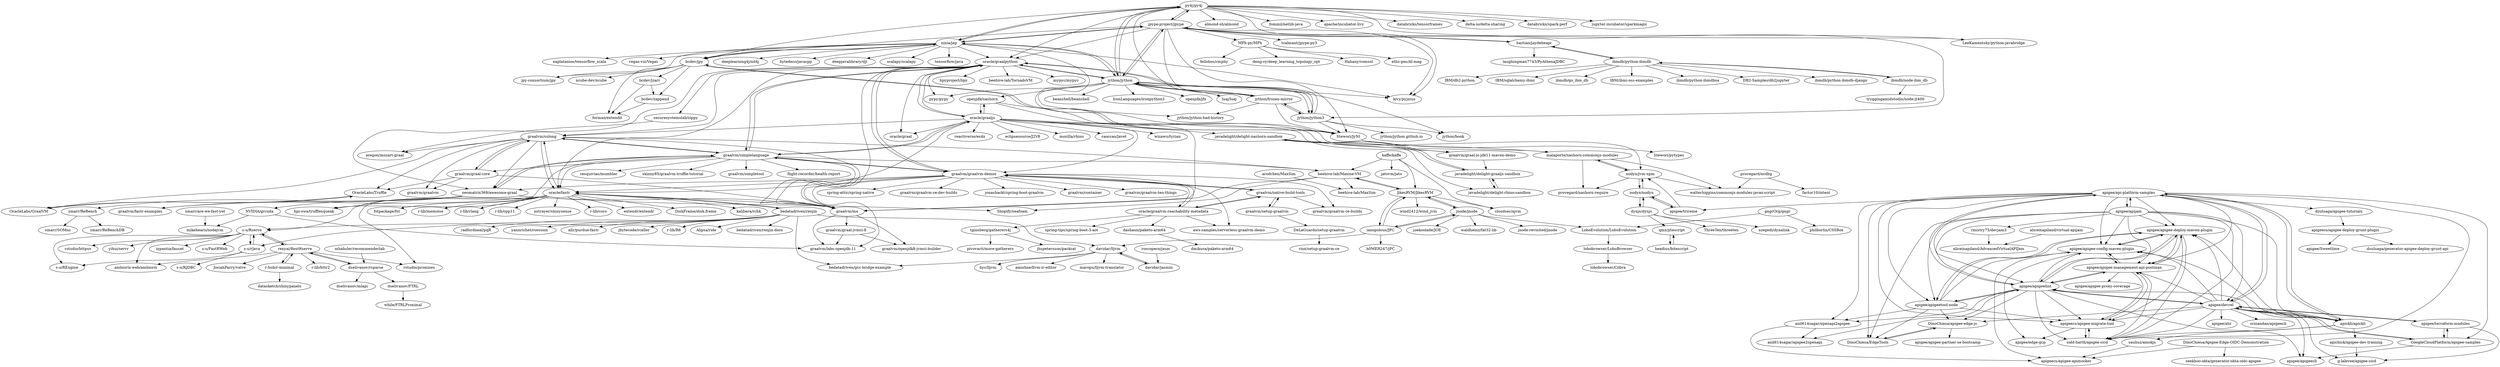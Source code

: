 digraph G {
"py4j/py4j" -> "jpype-project/jpype"
"py4j/py4j" -> "ninia/jep"
"py4j/py4j" -> "kivy/pyjnius" ["e"=1]
"py4j/py4j" -> "bcdev/jpy"
"py4j/py4j" -> "jython/frozen-mirror"
"py4j/py4j" -> "oracle/graalpython"
"py4j/py4j" -> "almond-sh/almond" ["e"=1]
"py4j/py4j" -> "jython/jython"
"py4j/py4j" -> "fommil/netlib-java" ["e"=1]
"py4j/py4j" -> "apache/incubator-livy" ["e"=1]
"py4j/py4j" -> "LeeKamentsky/python-javabridge"
"py4j/py4j" -> "databricks/tensorframes" ["e"=1]
"py4j/py4j" -> "delta-io/delta-sharing" ["e"=1]
"py4j/py4j" -> "databricks/spark-perf" ["e"=1]
"py4j/py4j" -> "jupyter-incubator/sparkmagic" ["e"=1]
"baztian/jaydebeapi" -> "jpype-project/jpype"
"baztian/jaydebeapi" -> "laughingman7743/PyAthenaJDBC" ["e"=1]
"baztian/jaydebeapi" -> "ibmdb/python-ibmdb"
"oracle/graaljs" -> "oracle/graalpython"
"oracle/graaljs" -> "openjdk/nashorn"
"oracle/graaljs" -> "reactiverse/es4x" ["e"=1]
"oracle/graaljs" -> "graalvm/simplelanguage"
"oracle/graaljs" -> "eclipsesource/J2V8" ["e"=1]
"oracle/graaljs" -> "mozilla/rhino" ["e"=1]
"oracle/graaljs" -> "oracle/graal" ["e"=1]
"oracle/graaljs" -> "caoccao/Javet" ["e"=1]
"oracle/graaljs" -> "oracle/fastr"
"oracle/graaljs" -> "graalvm/graal-js-jdk11-maven-demo"
"oracle/graaljs" -> "graalvm/mx"
"oracle/graaljs" -> "graalvm/graalvm-demos"
"oracle/graaljs" -> "wizawu/tyrian"
"oracle/graaljs" -> "javadelight/delight-nashorn-sandbox"
"oracle/graaljs" -> "graalvm/sulong"
"ninia/jep" -> "bcdev/jpy"
"ninia/jep" -> "py4j/py4j"
"ninia/jep" -> "scalapy/scalapy" ["e"=1]
"ninia/jep" -> "jpype-project/jpype"
"ninia/jep" -> "kivy/pyjnius" ["e"=1]
"ninia/jep" -> "jython/jython"
"ninia/jep" -> "Stewori/JyNI"
"ninia/jep" -> "oracle/graalpython"
"ninia/jep" -> "jpy-consortium/jpy"
"ninia/jep" -> "tensorflow/java" ["e"=1]
"ninia/jep" -> "eaplatanios/tensorflow_scala" ["e"=1]
"ninia/jep" -> "vegas-viz/Vegas" ["e"=1]
"ninia/jep" -> "deeplearning4j/nd4j" ["e"=1]
"ninia/jep" -> "bytedeco/javacpp" ["e"=1]
"ninia/jep" -> "deepjavalibrary/djl" ["e"=1]
"Stewori/JyNI" -> "bcdev/jpy"
"Stewori/JyNI" -> "Stewori/pytypes" ["e"=1]
"bcdev/jpy" -> "bcdev/jzarr"
"bcdev/jpy" -> "forman/extendit"
"bcdev/jpy" -> "Stewori/JyNI"
"bcdev/jpy" -> "bcdev/zappend"
"bcdev/jpy" -> "jpy-consortium/jpy"
"bcdev/jpy" -> "xcube-dev/xcube" ["e"=1]
"bcdev/jpy" -> "ninia/jep"
"rexyai/RestRserve" -> "s-u/Rserve"
"rexyai/RestRserve" -> "dselivanov/rsparse"
"rexyai/RestRserve" -> "ambiorix-web/ambiorix" ["e"=1]
"rexyai/RestRserve" -> "r-hub/r-minimal"
"rexyai/RestRserve" -> "r-lib/httr2" ["e"=1]
"rexyai/RestRserve" -> "rstudio/promises" ["e"=1]
"rexyai/RestRserve" -> "JosiahParry/valve" ["e"=1]
"oracle/graalpython" -> "oracle/graaljs"
"oracle/graalpython" -> "jython/jython3"
"oracle/graalpython" -> "oracle/fastr"
"oracle/graalpython" -> "graalvm/sulong"
"oracle/graalpython" -> "graalvm/simplelanguage"
"oracle/graalpython" -> "jython/jython"
"oracle/graalpython" -> "hpyproject/hpy" ["e"=1]
"oracle/graalpython" -> "securesystemslab/zippy"
"oracle/graalpython" -> "neomatrix369/awesome-graal"
"oracle/graalpython" -> "graalvm/mx"
"oracle/graalpython" -> "beehive-lab/TornadoVM" ["e"=1]
"oracle/graalpython" -> "graalvm/graalvm-demos"
"oracle/graalpython" -> "oracle/graal" ["e"=1]
"oracle/graalpython" -> "mypyc/mypyc" ["e"=1]
"oracle/graalpython" -> "pypy/pypy" ["e"=1]
"kaffe/kaffe" -> "jatovm/jato"
"kaffe/kaffe" -> "JikesRVM/JikesRVM"
"kaffe/kaffe" -> "beehive-lab/Maxine-VM"
"kaffe/kaffe" -> "cloudsec/ajvm"
"jnode/jnode" -> "ianopolous/JPC"
"jnode/jnode" -> "jnode-revisited/jnode"
"jnode/jnode" -> "JikesRVM/JikesRVM"
"jnode/jnode" -> "joekoolade/JOE"
"jnode/jnode" -> "LoboEvolution/LoboEvolution"
"jnode/jnode" -> "waldheinz/fat32-lib"
"qmx/jitescript" -> "headius/bitescript"
"s-u/Rserve" -> "rexyai/RestRserve"
"s-u/Rserve" -> "s-u/REngine"
"s-u/Rserve" -> "s-u/rJava"
"s-u/Rserve" -> "rstudio/httpuv" ["e"=1]
"s-u/Rserve" -> "yihui/servr" ["e"=1]
"s-u/Rserve" -> "ixpantia/faucet" ["e"=1]
"s-u/Rserve" -> "ambiorix-web/ambiorix" ["e"=1]
"s-u/Rserve" -> "s-u/FastRWeb"
"graalvm/graalvm-demos" -> "graalvm/native-build-tools"
"graalvm/graalvm-demos" -> "neomatrix369/awesome-graal"
"graalvm/graalvm-demos" -> "graalvm/mx"
"graalvm/graalvm-demos" -> "graalvm/simplelanguage"
"graalvm/graalvm-demos" -> "oracle/graalvm-reachability-metadata"
"graalvm/graalvm-demos" -> "graalvm/graalvm-ce-dev-builds"
"graalvm/graalvm-demos" -> "graalvm/graalvm-ce-builds" ["e"=1]
"graalvm/graalvm-demos" -> "jonashackt/spring-boot-graalvm"
"graalvm/graalvm-demos" -> "oracle/fastr"
"graalvm/graalvm-demos" -> "graalvm/labs-openjdk-11"
"graalvm/graalvm-demos" -> "graalvm/container"
"graalvm/graalvm-demos" -> "oracle/graalpython"
"graalvm/graalvm-demos" -> "graalvm/graalvm-ten-things"
"graalvm/graalvm-demos" -> "spring-attic/spring-native" ["e"=1]
"graalvm/graalvm-demos" -> "aws-samples/serverless-graalvm-demo" ["e"=1]
"s-u/rJava" -> "s-u/Rserve"
"s-u/rJava" -> "s-u/RJDBC"
"s-u/rJava" -> "s-u/REngine"
"ibmdb/node-ibm_db" -> "tryggingamidstodin/node-jt400"
"ibmdb/node-ibm_db" -> "ibmdb/python-ibmdb"
"apigee/apigee-deploy-maven-plugin" -> "apigee/apigee-config-maven-plugin"
"apigee/apigee-deploy-maven-plugin" -> "apigee/apigeelint"
"apigee/apigee-deploy-maven-plugin" -> "apigee/apigeetool-node"
"apigee/apigee-deploy-maven-plugin" -> "apigee/apigee-management-api-postman"
"apigee/apigee-deploy-maven-plugin" -> "sidd-harth/apigee-cicd"
"apigee/apigee-deploy-maven-plugin" -> "apigeecs/apigee-migrate-tool"
"smarr/ReBench" -> "smarr/SOMns"
"smarr/ReBench" -> "smarr/ReBenchDB"
"nodyn/jvm-npm" -> "malaporte/nashorn-commonjs-modules"
"nodyn/jvm-npm" -> "walterhiggins/commonjs-modules-javax-script"
"nodyn/jvm-npm" -> "nodyn/nodyn"
"nodyn/jvm-npm" -> "provegard/nashorn-require"
"sidd-harth/apigee-cicd" -> "apigeecs/apigee-migrate-tool"
"graalvm/graal-js-jdk11-maven-demo" -> "javadelight/delight-graaljs-sandbox"
"aliceinapiland/virtual-apijam" -> "aliceinapiland/AdvancedVirtualAPIJam"
"bcdev/jzarr" -> "forman/extendit"
"bcdev/jzarr" -> "bcdev/zappend"
"javadelight/delight-graaljs-sandbox" -> "javadelight/delight-rhino-sandbox"
"javadelight/delight-graaljs-sandbox" -> "javadelight/delight-nashorn-sandbox"
"graalvm/graal-jvmci-8" -> "graalvm/openjdk8-jvmci-builder"
"graalvm/graal-jvmci-8" -> "graalvm/labs-openjdk-11"
"apichick/apigee-dev-training" -> "g-lalevee/apigee-cicd"
"LoboEvolution/LoboEvolution" -> "lobobrowser/LoboBrowser"
"jython/jython" -> "jython/jython3"
"jython/jython" -> "jython/frozen-mirror"
"jython/jython" -> "oracle/graalpython"
"jython/jython" -> "ninia/jep"
"jython/jython" -> "jython/jython-bad-history"
"jython/jython" -> "IronLanguages/ironpython3" ["e"=1]
"jython/jython" -> "openjdk/jfx" ["e"=1]
"jython/jython" -> "jython/book"
"jython/jython" -> "luaj/luaj" ["e"=1]
"jython/jython" -> "kivy/pyjnius" ["e"=1]
"jython/jython" -> "jpype-project/jpype"
"jython/jython" -> "py4j/py4j"
"jython/jython" -> "openjdk/nashorn"
"jython/jython" -> "beanshell/beanshell" ["e"=1]
"jython/jython" -> "pypy/pypy" ["e"=1]
"r-hub/r-minimal" -> "rexyai/RestRserve"
"r-hub/r-minimal" -> "datasketch/shinypanels"
"MPh-py/MPh" -> "fellobos/cmphy"
"MPh-py/MPh" -> "deng-cy/deep_learning_topology_opt" ["e"=1]
"MPh-py/MPh" -> "Hahany/comsol"
"MPh-py/MPh" -> "ethz-pes/AI-mag" ["e"=1]
"apigee/apigeetool-node" -> "DinoChiesa/EdgeTools"
"apigee/apigeetool-node" -> "DinoChiesa/apigee-edge-js"
"apigee/apigeetool-node" -> "apigee/apigee-deploy-maven-plugin"
"apigee/apigeetool-node" -> "apigee/apigeelint"
"apigee/apigeetool-node" -> "anil614sagar/openapi2apigee"
"apigee/apigeetool-node" -> "apigeecs/apigee-migrate-tool"
"apigee/apigeetool-node" -> "apigee/apigee-config-maven-plugin"
"jython/frozen-mirror" -> "jython/jython3"
"jython/frozen-mirror" -> "Stewori/JyNI"
"jython/frozen-mirror" -> "jython/jython"
"jython/frozen-mirror" -> "jython/jython-bad-history"
"NVIDIA/grcuda" -> "graalvm/labs-openjdk-11"
"NVIDIA/grcuda" -> "mikehearn/nodejvm"
"dynjs/dynjs" -> "nodyn/nodyn"
"dynjs/dynjs" -> "qmx/jitescript"
"dynjs/dynjs" -> "szegedi/dynalink"
"dynjs/dynjs" -> "ThreeTen/threeten"
"apickli/apickli" -> "apigee/apigee-deploy-maven-plugin"
"apickli/apickli" -> "apigee/api-platform-samples"
"apickli/apickli" -> "apigee/devrel"
"apickli/apickli" -> "apigee/apigeelint"
"apickli/apickli" -> "apigee/apigee-config-maven-plugin"
"apickli/apickli" -> "sauliuz/amokjs"
"apickli/apickli" -> "apichick/apigee-dev-training"
"apickli/apickli" -> "sidd-harth/apigee-cicd"
"apigee/devrel" -> "GoogleCloudPlatform/apigee-samples"
"apigee/devrel" -> "apigee/apigeelint"
"apigee/devrel" -> "apigee/apigeecli"
"apigee/devrel" -> "apigee/terraform-modules"
"apigee/devrel" -> "sidd-harth/apigee-cicd"
"apigee/devrel" -> "apigee/ahr"
"apigee/devrel" -> "DinoChiesa/apigee-edge-js"
"apigee/devrel" -> "apigee/apigee-management-api-postman"
"apigee/devrel" -> "apigeecs/apigee-migrate-tool"
"apigee/devrel" -> "apigee/api-platform-samples"
"apigee/devrel" -> "apigee/apigee-deploy-maven-plugin"
"apigee/devrel" -> "apigee/apigee-config-maven-plugin"
"apigee/devrel" -> "g-lalevee/apigee-cicd"
"apigee/devrel" -> "apickli/apickli"
"apigee/devrel" -> "srinandan/apigeecli"
"gngrOrg/gngr" -> "philborlin/CSSBox"
"gngrOrg/gngr" -> "LoboEvolution/LoboEvolution"
"dzuluaga/apigee-tutorials" -> "apigeecs/apigee-deploy-grunt-plugin"
"lobobrowser/LoboBrowser" -> "lobobrowser/Cobra"
"apigeecs/apigee-deploy-grunt-plugin" -> "apigee/Sweetlime"
"apigeecs/apigee-deploy-grunt-plugin" -> "dzuluaga/generator-apigee-deploy-grunt-api"
"OracleLabs/GraalVM" -> "OracleLabs/Truffle"
"DeLaGuardo/setup-graalvm" -> "rinx/setup-graalvm-ce"
"openjdk/nashorn" -> "oracle/graaljs"
"openjdk/nashorn" -> "nodyn/jvm-npm"
"openjdk/nashorn" -> "malaporte/nashorn-commonjs-modules"
"ibmdb/python-ibmdb" -> "ibmdb/python-ibmdbsa"
"ibmdb/python-ibmdb" -> "DB2-Samples/db2jupyter"
"ibmdb/python-ibmdb" -> "ibmdb/python-ibmdb-django"
"ibmdb/python-ibmdb" -> "ibmdb/node-ibm_db"
"ibmdb/python-ibmdb" -> "IBM/db2-python"
"ibmdb/python-ibmdb" -> "IBM/sqlalchemy-ibmi"
"ibmdb/python-ibmdb" -> "ibmdb/go_ibm_db" ["e"=1]
"ibmdb/python-ibmdb" -> "IBM/ibmi-oss-examples" ["e"=1]
"ibmdb/python-ibmdb" -> "baztian/jaydebeapi"
"jython/jython3" -> "jython/frozen-mirror"
"jython/jython3" -> "jython/jython"
"jython/jython3" -> "jython/book"
"jython/jython3" -> "Stewori/JyNI"
"jython/jython3" -> "oracle/graalpython"
"jython/jython3" -> "jython/jython.github.io" ["e"=1]
"davidar/jasmin" -> "davidar/lljvm"
"davidar/lljvm" -> "davidar/jasmin"
"davidar/lljvm" -> "maropu/lljvm-translator"
"davidar/lljvm" -> "hyc/lljvm"
"davidar/lljvm" -> "bedatadriven/gcc-bridge-example"
"davidar/lljvm" -> "amishne/llvm-ir-editor"
"graalvm/native-build-tools" -> "oracle/graalvm-reachability-metadata"
"graalvm/native-build-tools" -> "graalvm/setup-graalvm"
"graalvm/native-build-tools" -> "graalvm/graalvm-demos"
"graalvm/native-build-tools" -> "graalvm/graalvm-ce-builds" ["e"=1]
"graalvm/simplelanguage" -> "graalvm/sulong"
"graalvm/simplelanguage" -> "graalvm/mx"
"graalvm/simplelanguage" -> "cesquivias/mumbler"
"graalvm/simplelanguage" -> "neomatrix369/awesome-graal"
"graalvm/simplelanguage" -> "skinny85/graalvm-truffle-tutorial"
"graalvm/simplelanguage" -> "graalvm/graal-core"
"graalvm/simplelanguage" -> "oracle/graaljs"
"graalvm/simplelanguage" -> "graalvm/graalvm-demos"
"graalvm/simplelanguage" -> "graalvm/simpletool"
"graalvm/simplelanguage" -> "oracle/graalpython"
"graalvm/simplelanguage" -> "oracle/fastr"
"graalvm/simplelanguage" -> "flight-recorder/health-report" ["e"=1]
"graalvm/simplelanguage" -> "beehive-lab/Maxine-VM"
"graalvm/simplelanguage" -> "hpi-swa/trufflesqueak" ["e"=1]
"headius/bitescript" -> "qmx/jitescript"
"apigeecs/apigee-migrate-tool" -> "sidd-harth/apigee-cicd"
"apigeecs/apigee-migrate-tool" -> "apigee/apigee-management-api-postman"
"apigeecs/apigee-migrate-tool" -> "apigee/edge-gcp"
"sauliuz/amokjs" -> "apigeecs/apigee-apimocker"
"DinoChiesa/EdgeTools" -> "DinoChiesa/apigee-edge-js"
"OracleLabs/Truffle" -> "OracleLabs/GraalVM"
"dashaun/paketo-arm64" -> "dmikusa/paketo-arm64"
"JikesRVM/JikesRVM" -> "beehive-lab/Maxine-VM"
"JikesRVM/JikesRVM" -> "wind2412/wind_jvm" ["e"=1]
"JikesRVM/JikesRVM" -> "ianopolous/JPC"
"JikesRVM/JikesRVM" -> "jnode/jnode"
"JikesRVM/JikesRVM" -> "cloudsec/ajvm"
"apigee/apigee-management-api-postman" -> "apigeecs/apigee-migrate-tool"
"apigee/apigee-management-api-postman" -> "apigee/apigee-config-maven-plugin"
"apigee/apigee-management-api-postman" -> "apigee/apigee-proxy-coverage"
"apigee/apigee-management-api-postman" -> "apigee/apigee-deploy-maven-plugin"
"apigee/apigee-management-api-postman" -> "apigee/apigeelint"
"apigee/apigee-management-api-postman" -> "sidd-harth/apigee-cicd"
"smarr/are-we-fast-yet" -> "mikehearn/nodejvm"
"nodyn/nodyn" -> "dynjs/dynjs"
"nodyn/nodyn" -> "nodyn/jvm-npm"
"nodyn/nodyn" -> "apigee/trireme"
"graalvm/sulong" -> "graalvm/graal-core"
"graalvm/sulong" -> "graalvm/graalvm"
"graalvm/sulong" -> "graalvm/simplelanguage"
"graalvm/sulong" -> "OracleLabs/Truffle"
"graalvm/sulong" -> "OracleLabs/GraalVM"
"graalvm/sulong" -> "graalvm/mx"
"graalvm/sulong" -> "oracle/fastr"
"graalvm/sulong" -> "neomatrix369/awesome-graal"
"graalvm/sulong" -> "eregon/mozart-graal"
"graalvm/sulong" -> "beehive-lab/Maxine-VM"
"roscopeco/jasm" -> "davidar/jasmin"
"javadelight/delight-nashorn-sandbox" -> "javadelight/delight-graaljs-sandbox"
"javadelight/delight-nashorn-sandbox" -> "malaporte/nashorn-commonjs-modules"
"javadelight/delight-nashorn-sandbox" -> "graalvm/graal-js-jdk11-maven-demo"
"javadelight/delight-nashorn-sandbox" -> "javadelight/delight-rhino-sandbox"
"graalvm/setup-graalvm" -> "DeLaGuardo/setup-graalvm"
"graalvm/setup-graalvm" -> "graalvm/native-build-tools"
"oracle/fastr" -> "r-lib/coro" ["e"=1]
"oracle/fastr" -> "extendr/extendr" ["e"=1]
"oracle/fastr" -> "graalvm/fastr-examples"
"oracle/fastr" -> "graalvm/sulong"
"oracle/fastr" -> "DiskFrame/disk.frame" ["e"=1]
"oracle/fastr" -> "kalibera/rchk"
"oracle/fastr" -> "fstpackage/fst" ["e"=1]
"oracle/fastr" -> "r-lib/memoise" ["e"=1]
"oracle/fastr" -> "bedatadriven/renjin"
"oracle/fastr" -> "rstudio/promises" ["e"=1]
"oracle/fastr" -> "graalvm/mx"
"oracle/fastr" -> "r-lib/rlang" ["e"=1]
"oracle/fastr" -> "r-lib/cpp11" ["e"=1]
"oracle/fastr" -> "nstrayer/shinysense" ["e"=1]
"oracle/fastr" -> "s-u/Rserve"
"ianopolous/JPC" -> "jnode/jnode"
"ianopolous/JPC" -> "h0MER247/jPC"
"ianopolous/JPC" -> "JikesRVM/JikesRVM"
"ianopolous/JPC" -> "davidar/lljvm"
"apigee/terraform-modules" -> "GoogleCloudPlatform/apigee-samples"
"apigee/terraform-modules" -> "apigee/devrel"
"apigee/terraform-modules" -> "g-lalevee/apigee-cicd"
"javadelight/delight-rhino-sandbox" -> "javadelight/delight-graaljs-sandbox"
"anil614sagar/openapi2apigee" -> "anil614sagar/apigee2openapi"
"anil614sagar/openapi2apigee" -> "apigeecs/apigee-apimocker"
"jpype-project/jpype" -> "py4j/py4j"
"jpype-project/jpype" -> "kivy/pyjnius" ["e"=1]
"jpype-project/jpype" -> "baztian/jaydebeapi"
"jpype-project/jpype" -> "ninia/jep"
"jpype-project/jpype" -> "LeeKamentsky/python-javabridge"
"jpype-project/jpype" -> "bcdev/jpy"
"jpype-project/jpype" -> "jython/jython3"
"jpype-project/jpype" -> "jython/frozen-mirror"
"jpype-project/jpype" -> "tcalmant/jpype-py3"
"jpype-project/jpype" -> "Stewori/JyNI"
"jpype-project/jpype" -> "oracle/graalpython"
"jpype-project/jpype" -> "MPh-py/MPh"
"jpype-project/jpype" -> "jython/jython"
"GoogleCloudPlatform/apigee-samples" -> "apigee/devrel"
"GoogleCloudPlatform/apigee-samples" -> "apigee/terraform-modules"
"GoogleCloudPlatform/apigee-samples" -> "apigee/apigeecli"
"graalvm/mx" -> "graalvm/openjdk8-jvmci-builder"
"graalvm/mx" -> "graalvm/graal-jvmci-8"
"graalvm/mx" -> "graalvm/labs-openjdk-11"
"oracle/graalvm-reachability-metadata" -> "graalvm/native-build-tools"
"oracle/graalvm-reachability-metadata" -> "dashaun/paketo-arm64"
"oracle/graalvm-reachability-metadata" -> "graalvm/graalvm-demos"
"oracle/graalvm-reachability-metadata" -> "tginsberg/gatherers4j"
"oracle/graalvm-reachability-metadata" -> "spring-tips/spring-boot-3-aot"
"oracle/graalvm-reachability-metadata" -> "aws-samples/serverless-graalvm-demo" ["e"=1]
"mhahsler/recommenderlab" -> "dselivanov/rsparse"
"apigee/api-platform-samples" -> "apigee/devrel"
"apigee/api-platform-samples" -> "apigee/apigeelint"
"apigee/api-platform-samples" -> "apigee/apigee-deploy-maven-plugin"
"apigee/api-platform-samples" -> "apickli/apickli"
"apigee/api-platform-samples" -> "apigee/apigee-config-maven-plugin"
"apigee/api-platform-samples" -> "apigeecs/apigee-migrate-tool"
"apigee/api-platform-samples" -> "apigee/apijam"
"apigee/api-platform-samples" -> "apigee/apigee-management-api-postman"
"apigee/api-platform-samples" -> "apigee/apigeetool-node"
"apigee/api-platform-samples" -> "dzuluaga/apigee-tutorials"
"apigee/api-platform-samples" -> "DinoChiesa/EdgeTools"
"apigee/api-platform-samples" -> "GoogleCloudPlatform/apigee-samples"
"apigee/api-platform-samples" -> "anil614sagar/openapi2apigee"
"apigee/api-platform-samples" -> "sidd-harth/apigee-cicd"
"apigee/api-platform-samples" -> "apigee/trireme"
"graalvm/graal-core" -> "graalvm/sulong"
"graalvm/graal-core" -> "graalvm/graalvm"
"graalvm/graal-core" -> "graalvm/mx"
"graalvm/graal-core" -> "OracleLabs/Truffle"
"malaporte/nashorn-commonjs-modules" -> "nodyn/jvm-npm"
"malaporte/nashorn-commonjs-modules" -> "walterhiggins/commonjs-modules-javax-script"
"malaporte/nashorn-commonjs-modules" -> "provegard/nashorn-require"
"apigee/apigee-config-maven-plugin" -> "apigee/apigee-deploy-maven-plugin"
"apigee/apigee-config-maven-plugin" -> "apigee/apigee-management-api-postman"
"apigee/apigee-config-maven-plugin" -> "apigeecs/apigee-apimocker"
"apigee/apigee-config-maven-plugin" -> "apigee/edge-gcp"
"apigee/apigeelint" -> "apigee/apigee-deploy-maven-plugin"
"apigee/apigeelint" -> "apigee/devrel"
"apigee/apigeelint" -> "apigee/apigeetool-node"
"apigee/apigeelint" -> "apigee/apigee-config-maven-plugin"
"apigee/apigeelint" -> "apigee/apigee-management-api-postman"
"apigee/apigeelint" -> "apigeecs/apigee-migrate-tool"
"apigee/apigeelint" -> "sidd-harth/apigee-cicd"
"apigee/apigeelint" -> "DinoChiesa/apigee-edge-js"
"apigee/apigeelint" -> "apigee/apigeecli"
"apigee/apigeelint" -> "anil614sagar/openapi2apigee"
"apigee/apigeelint" -> "anil614sagar/apigee2openapi"
"apigee/apigeelint" -> "apigee/api-platform-samples"
"securesystemslab/zippy" -> "eregon/mozart-graal"
"DinoChiesa/Apigee-Edge-OIDC-Demonstration" -> "apigeecs/apigee-apimocker"
"DinoChiesa/Apigee-Edge-OIDC-Demonstration" -> "zeekhoo-okta/generator-okta-oidc-apigee"
"bedatadriven/renjin" -> "yannrichet/rsession"
"bedatadriven/renjin" -> "allr/purdue-fastr"
"bedatadriven/renjin" -> "s-u/Rserve"
"bedatadriven/renjin" -> "oracle/fastr"
"bedatadriven/renjin" -> "jbytecode/rcaller"
"bedatadriven/renjin" -> "s-u/rJava"
"bedatadriven/renjin" -> "r-lib/R6" ["e"=1]
"bedatadriven/renjin" -> "Alipsa/ride"
"bedatadriven/renjin" -> "bedatadriven/renjin-docs"
"bedatadriven/renjin" -> "bedatadriven/gcc-bridge-example"
"bedatadriven/renjin" -> "radfordneal/pqR"
"bedatadriven/renjin" -> "davidar/lljvm"
"apigee/trireme" -> "nodyn/nodyn"
"apigee/trireme" -> "nodyn/jvm-npm"
"bcdev/zappend" -> "forman/extendit"
"tginsberg/gatherers4j" -> "pivovarit/more-gatherers"
"tginsberg/gatherers4j" -> "jhspetersson/packrat"
"provegard/ncdbg" -> "factor10/intent"
"provegard/ncdbg" -> "walterhiggins/commonjs-modules-javax-script"
"dselivanov/FTRL" -> "while/FTRLProximal"
"DinoChiesa/apigee-edge-js" -> "DinoChiesa/EdgeTools"
"DinoChiesa/apigee-edge-js" -> "apigee/apigee-partner-se-bootcamp"
"beehive-lab/Maxine-VM" -> "JikesRVM/JikesRVM"
"beehive-lab/Maxine-VM" -> "graalvm/mx"
"beehive-lab/Maxine-VM" -> "beehive-lab/MaxSim"
"beehive-lab/Maxine-VM" -> "Shopify/seafoam"
"apigee/apijam" -> "apigee/api-platform-samples"
"apigee/apijam" -> "apigee/apigee-config-maven-plugin"
"apigee/apijam" -> "apigee/apigee-deploy-maven-plugin"
"apigee/apijam" -> "rmistry75/devjam3"
"apigee/apijam" -> "apigee/apigeetool-node"
"apigee/apijam" -> "DinoChiesa/EdgeTools"
"apigee/apijam" -> "apigee/devrel"
"apigee/apijam" -> "apickli/apickli"
"apigee/apijam" -> "apigee/apigeelint"
"apigee/apijam" -> "apigee/apigee-management-api-postman"
"apigee/apijam" -> "sidd-harth/apigee-cicd"
"arodchen/MaxSim" -> "beehive-lab/MaxSim"
"neomatrix369/awesome-graal" -> "Shopify/seafoam"
"neomatrix369/awesome-graal" -> "NVIDIA/grcuda"
"neomatrix369/awesome-graal" -> "graalvm/mx"
"neomatrix369/awesome-graal" -> "smarr/ReBench"
"neomatrix369/awesome-graal" -> "graalvm/fastr-examples"
"neomatrix369/awesome-graal" -> "hpi-swa/trufflesqueak" ["e"=1]
"neomatrix369/awesome-graal" -> "graalvm/simplelanguage"
"rmistry75/devjam3" -> "aliceinapiland/AdvancedVirtualAPIJam"
"dselivanov/rsparse" -> "dselivanov/FTRL"
"dselivanov/rsparse" -> "rexyai/RestRserve"
"dselivanov/rsparse" -> "dselivanov/mlapi"
"py4j/py4j" ["l"="-1.896,10.62"]
"jpype-project/jpype" ["l"="-1.89,10.656"]
"ninia/jep" ["l"="-1.92,10.645"]
"kivy/pyjnius" ["l"="41.714,20.764"]
"bcdev/jpy" ["l"="-1.923,10.684"]
"jython/frozen-mirror" ["l"="-1.948,10.637"]
"oracle/graalpython" ["l"="-1.942,10.546"]
"almond-sh/almond" ["l"="-2.79,18.698"]
"jython/jython" ["l"="-1.928,10.594"]
"fommil/netlib-java" ["l"="-2.444,17.266"]
"apache/incubator-livy" ["l"="-2.557,17.074"]
"LeeKamentsky/python-javabridge" ["l"="-1.854,10.641"]
"databricks/tensorframes" ["l"="-2.607,17.167"]
"delta-io/delta-sharing" ["l"="-1.665,17.562"]
"databricks/spark-perf" ["l"="-2.486,14.764"]
"jupyter-incubator/sparkmagic" ["l"="-2.639,17.119"]
"baztian/jaydebeapi" ["l"="-1.864,10.733"]
"laughingman7743/PyAthenaJDBC" ["l"="11.654,-2.758"]
"ibmdb/python-ibmdb" ["l"="-1.846,10.791"]
"oracle/graaljs" ["l"="-1.968,10.447"]
"openjdk/nashorn" ["l"="-1.991,10.404"]
"reactiverse/es4x" ["l"="-5.25,11.704"]
"graalvm/simplelanguage" ["l"="-1.975,10.486"]
"eclipsesource/J2V8" ["l"="57.058,-12.098"]
"mozilla/rhino" ["l"="56.987,-12.169"]
"oracle/graal" ["l"="-2.649,11.987"]
"caoccao/Javet" ["l"="56.898,-12.143"]
"oracle/fastr" ["l"="-1.915,10.443"]
"graalvm/graal-js-jdk11-maven-demo" ["l"="-1.969,10.38"]
"graalvm/mx" ["l"="-1.959,10.496"]
"graalvm/graalvm-demos" ["l"="-2.005,10.528"]
"wizawu/tyrian" ["l"="-1.94,10.401"]
"javadelight/delight-nashorn-sandbox" ["l"="-1.993,10.361"]
"graalvm/sulong" ["l"="-1.935,10.475"]
"scalapy/scalapy" ["l"="-2.721,18.848"]
"Stewori/JyNI" ["l"="-1.94,10.666"]
"jpy-consortium/jpy" ["l"="-1.903,10.695"]
"tensorflow/java" ["l"="-5.748,15.333"]
"eaplatanios/tensorflow_scala" ["l"="-2.795,18.718"]
"vegas-viz/Vegas" ["l"="-2.829,18.736"]
"deeplearning4j/nd4j" ["l"="-5.295,10.622"]
"bytedeco/javacpp" ["l"="-5.456,10.65"]
"deepjavalibrary/djl" ["l"="45.833,2.384"]
"Stewori/pytypes" ["l"="45.149,21.359"]
"bcdev/jzarr" ["l"="-1.944,10.709"]
"forman/extendit" ["l"="-1.938,10.722"]
"bcdev/zappend" ["l"="-1.923,10.72"]
"xcube-dev/xcube" ["l"="40.587,25.41"]
"rexyai/RestRserve" ["l"="-1.744,10.334"]
"s-u/Rserve" ["l"="-1.808,10.364"]
"dselivanov/rsparse" ["l"="-1.696,10.329"]
"ambiorix-web/ambiorix" ["l"="42.452,35.484"]
"r-hub/r-minimal" ["l"="-1.73,10.304"]
"r-lib/httr2" ["l"="40.601,35.243"]
"rstudio/promises" ["l"="40.519,35.155"]
"JosiahParry/valve" ["l"="40.725,35.177"]
"jython/jython3" ["l"="-1.948,10.61"]
"hpyproject/hpy" ["l"="45.176,21.118"]
"securesystemslab/zippy" ["l"="-1.887,10.552"]
"neomatrix369/awesome-graal" ["l"="-1.937,10.506"]
"beehive-lab/TornadoVM" ["l"="-5.873,10.423"]
"mypyc/mypyc" ["l"="45.125,21.094"]
"pypy/pypy" ["l"="45.164,21.164"]
"kaffe/kaffe" ["l"="-2.101,10.421"]
"jatovm/jato" ["l"="-2.144,10.435"]
"JikesRVM/JikesRVM" ["l"="-2.083,10.382"]
"beehive-lab/Maxine-VM" ["l"="-2.03,10.44"]
"cloudsec/ajvm" ["l"="-2.125,10.396"]
"jnode/jnode" ["l"="-2.121,10.343"]
"ianopolous/JPC" ["l"="-2.069,10.336"]
"jnode-revisited/jnode" ["l"="-2.129,10.315"]
"joekoolade/JOE" ["l"="-2.155,10.319"]
"LoboEvolution/LoboEvolution" ["l"="-2.205,10.326"]
"waldheinz/fat32-lib" ["l"="-2.154,10.348"]
"qmx/jitescript" ["l"="-2.144,10.164"]
"headius/bitescript" ["l"="-2.169,10.157"]
"s-u/REngine" ["l"="-1.781,10.373"]
"s-u/rJava" ["l"="-1.808,10.387"]
"rstudio/httpuv" ["l"="40.416,35.113"]
"yihui/servr" ["l"="42.319,35.595"]
"ixpantia/faucet" ["l"="40.778,35.093"]
"s-u/FastRWeb" ["l"="-1.789,10.341"]
"graalvm/native-build-tools" ["l"="-2.063,10.577"]
"oracle/graalvm-reachability-metadata" ["l"="-2.084,10.555"]
"graalvm/graalvm-ce-dev-builds" ["l"="-2.043,10.534"]
"graalvm/graalvm-ce-builds" ["l"="-2.623,11.923"]
"jonashackt/spring-boot-graalvm" ["l"="-2.03,10.562"]
"graalvm/labs-openjdk-11" ["l"="-1.948,10.524"]
"graalvm/container" ["l"="-2.06,10.513"]
"graalvm/graalvm-ten-things" ["l"="-2.02,10.589"]
"spring-attic/spring-native" ["l"="-2.451,11.895"]
"aws-samples/serverless-graalvm-demo" ["l"="-5.348,9.491"]
"s-u/RJDBC" ["l"="-1.775,10.403"]
"ibmdb/node-ibm_db" ["l"="-1.863,10.828"]
"tryggingamidstodin/node-jt400" ["l"="-1.869,10.861"]
"apigee/apigee-deploy-maven-plugin" ["l"="-2.044,9.965"]
"apigee/apigee-config-maven-plugin" ["l"="-2.052,9.948"]
"apigee/apigeelint" ["l"="-2.059,9.97"]
"apigee/apigeetool-node" ["l"="-2.04,9.98"]
"apigee/apigee-management-api-postman" ["l"="-2.04,9.942"]
"sidd-harth/apigee-cicd" ["l"="-2.056,9.958"]
"apigeecs/apigee-migrate-tool" ["l"="-2.039,9.955"]
"smarr/ReBench" ["l"="-1.856,10.492"]
"smarr/SOMns" ["l"="-1.816,10.495"]
"smarr/ReBenchDB" ["l"="-1.833,10.481"]
"nodyn/jvm-npm" ["l"="-2.027,10.256"]
"malaporte/nashorn-commonjs-modules" ["l"="-2.015,10.308"]
"walterhiggins/commonjs-modules-javax-script" ["l"="-2.039,10.277"]
"nodyn/nodyn" ["l"="-2.052,10.192"]
"provegard/nashorn-require" ["l"="-2.018,10.28"]
"javadelight/delight-graaljs-sandbox" ["l"="-1.975,10.348"]
"aliceinapiland/virtual-apijam" ["l"="-1.945,9.879"]
"aliceinapiland/AdvancedVirtualAPIJam" ["l"="-1.962,9.9"]
"javadelight/delight-rhino-sandbox" ["l"="-1.988,10.333"]
"graalvm/graal-jvmci-8" ["l"="-1.972,10.529"]
"graalvm/openjdk8-jvmci-builder" ["l"="-1.981,10.514"]
"apichick/apigee-dev-training" ["l"="-2.091,9.913"]
"g-lalevee/apigee-cicd" ["l"="-2.097,9.93"]
"lobobrowser/LoboBrowser" ["l"="-2.23,10.298"]
"jython/jython-bad-history" ["l"="-1.972,10.624"]
"IronLanguages/ironpython3" ["l"="-34.876,-1.369"]
"openjdk/jfx" ["l"="0.162,10.068"]
"jython/book" ["l"="-1.965,10.594"]
"luaj/luaj" ["l"="56.742,-12.359"]
"beanshell/beanshell" ["l"="-50.756,11.877"]
"datasketch/shinypanels" ["l"="-1.716,10.273"]
"MPh-py/MPh" ["l"="-1.815,10.69"]
"fellobos/cmphy" ["l"="-1.781,10.69"]
"deng-cy/deep_learning_topology_opt" ["l"="62.679,-1.23"]
"Hahany/comsol" ["l"="-1.789,10.715"]
"ethz-pes/AI-mag" ["l"="-4.471,21.417"]
"DinoChiesa/EdgeTools" ["l"="-2.027,9.997"]
"DinoChiesa/apigee-edge-js" ["l"="-2.025,9.981"]
"anil614sagar/openapi2apigee" ["l"="-2.077,9.974"]
"NVIDIA/grcuda" ["l"="-1.87,10.525"]
"mikehearn/nodejvm" ["l"="-1.799,10.539"]
"dynjs/dynjs" ["l"="-2.094,10.168"]
"szegedi/dynalink" ["l"="-2.121,10.14"]
"ThreeTen/threeten" ["l"="-2.091,10.133"]
"apickli/apickli" ["l"="-2.066,9.939"]
"apigee/api-platform-samples" ["l"="-2.059,9.99"]
"apigee/devrel" ["l"="-2.074,9.956"]
"sauliuz/amokjs" ["l"="-2.073,9.907"]
"GoogleCloudPlatform/apigee-samples" ["l"="-2.097,9.963"]
"apigee/apigeecli" ["l"="-2.097,9.98"]
"apigee/terraform-modules" ["l"="-2.101,9.945"]
"apigee/ahr" ["l"="-2.115,9.953"]
"srinandan/apigeecli" ["l"="-2.064,9.918"]
"gngrOrg/gngr" ["l"="-2.256,10.333"]
"philborlin/CSSBox" ["l"="-2.285,10.334"]
"dzuluaga/apigee-tutorials" ["l"="-2.105,10.011"]
"apigeecs/apigee-deploy-grunt-plugin" ["l"="-2.139,10.013"]
"lobobrowser/Cobra" ["l"="-2.249,10.281"]
"apigee/Sweetlime" ["l"="-2.158,10.023"]
"dzuluaga/generator-apigee-deploy-grunt-api" ["l"="-2.159,10.005"]
"OracleLabs/GraalVM" ["l"="-1.89,10.46"]
"OracleLabs/Truffle" ["l"="-1.896,10.476"]
"DeLaGuardo/setup-graalvm" ["l"="-2.117,10.649"]
"rinx/setup-graalvm-ce" ["l"="-2.134,10.67"]
"ibmdb/python-ibmdbsa" ["l"="-1.808,10.798"]
"DB2-Samples/db2jupyter" ["l"="-1.843,10.816"]
"ibmdb/python-ibmdb-django" ["l"="-1.822,10.78"]
"IBM/db2-python" ["l"="-1.826,10.828"]
"IBM/sqlalchemy-ibmi" ["l"="-1.823,10.808"]
"ibmdb/go_ibm_db" ["l"="3.268,-9.348"]
"IBM/ibmi-oss-examples" ["l"="55.426,-12.598"]
"jython/jython.github.io" ["l"="-18.985,-25.792"]
"davidar/jasmin" ["l"="-1.921,10.251"]
"davidar/lljvm" ["l"="-1.94,10.297"]
"maropu/lljvm-translator" ["l"="-1.907,10.28"]
"hyc/lljvm" ["l"="-1.94,10.272"]
"bedatadriven/gcc-bridge-example" ["l"="-1.906,10.327"]
"amishne/llvm-ir-editor" ["l"="-1.959,10.273"]
"graalvm/setup-graalvm" ["l"="-2.091,10.616"]
"cesquivias/mumbler" ["l"="-2.03,10.481"]
"skinny85/graalvm-truffle-tutorial" ["l"="-2.009,10.495"]
"graalvm/graal-core" ["l"="-1.915,10.492"]
"graalvm/simpletool" ["l"="-2,10.457"]
"flight-recorder/health-report" ["l"="-5.668,10.335"]
"hpi-swa/trufflesqueak" ["l"="-21.847,-21.664"]
"apigee/edge-gcp" ["l"="-2.027,9.93"]
"apigeecs/apigee-apimocker" ["l"="-2.08,9.927"]
"dashaun/paketo-arm64" ["l"="-2.127,10.585"]
"dmikusa/paketo-arm64" ["l"="-2.152,10.603"]
"wind2412/wind_jvm" ["l"="-3.201,11.194"]
"apigee/apigee-proxy-coverage" ["l"="-2.032,9.913"]
"smarr/are-we-fast-yet" ["l"="-1.748,10.548"]
"apigee/trireme" ["l"="-2.042,10.145"]
"graalvm/graalvm" ["l"="-1.891,10.489"]
"eregon/mozart-graal" ["l"="-1.9,10.517"]
"roscopeco/jasm" ["l"="-1.9,10.207"]
"r-lib/coro" ["l"="40.835,35.188"]
"extendr/extendr" ["l"="40.666,35.218"]
"graalvm/fastr-examples" ["l"="-1.908,10.467"]
"DiskFrame/disk.frame" ["l"="40.596,35.307"]
"kalibera/rchk" ["l"="-1.876,10.425"]
"fstpackage/fst" ["l"="40.557,35.309"]
"r-lib/memoise" ["l"="40.534,35.168"]
"bedatadriven/renjin" ["l"="-1.871,10.364"]
"r-lib/rlang" ["l"="40.509,35.276"]
"r-lib/cpp11" ["l"="40.589,35.204"]
"nstrayer/shinysense" ["l"="42.327,35.477"]
"h0MER247/jPC" ["l"="-2.084,10.306"]
"anil614sagar/apigee2openapi" ["l"="-2.081,9.994"]
"tcalmant/jpype-py3" ["l"="-1.863,10.68"]
"tginsberg/gatherers4j" ["l"="-2.148,10.56"]
"spring-tips/spring-boot-3-aot" ["l"="-2.121,10.545"]
"mhahsler/recommenderlab" ["l"="-1.648,10.327"]
"apigee/apijam" ["l"="-2.025,9.96"]
"DinoChiesa/Apigee-Edge-OIDC-Demonstration" ["l"="-2.097,9.891"]
"zeekhoo-okta/generator-okta-oidc-apigee" ["l"="-2.107,9.87"]
"yannrichet/rsession" ["l"="-1.843,10.348"]
"allr/purdue-fastr" ["l"="-1.846,10.378"]
"jbytecode/rcaller" ["l"="-1.871,10.325"]
"r-lib/R6" ["l"="40.511,35.217"]
"Alipsa/ride" ["l"="-1.889,10.345"]
"bedatadriven/renjin-docs" ["l"="-1.862,10.343"]
"radfordneal/pqR" ["l"="-1.843,10.32"]
"pivovarit/more-gatherers" ["l"="-2.178,10.555"]
"jhspetersson/packrat" ["l"="-2.172,10.574"]
"provegard/ncdbg" ["l"="-2.063,10.259"]
"factor10/intent" ["l"="-2.08,10.246"]
"dselivanov/FTRL" ["l"="-1.67,10.301"]
"while/FTRLProximal" ["l"="-1.653,10.284"]
"apigee/apigee-partner-se-bootcamp" ["l"="-1.995,9.988"]
"beehive-lab/MaxSim" ["l"="-2.064,10.447"]
"Shopify/seafoam" ["l"="-2.002,10.474"]
"rmistry75/devjam3" ["l"="-1.985,9.925"]
"arodchen/MaxSim" ["l"="-2.087,10.457"]
"dselivanov/mlapi" ["l"="-1.674,10.35"]
}